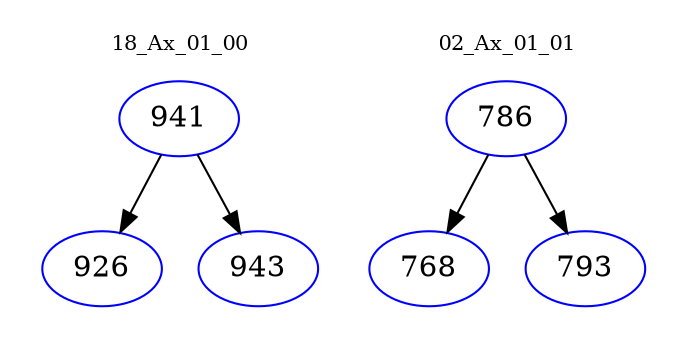 digraph{
subgraph cluster_0 {
color = white
label = "18_Ax_01_00";
fontsize=10;
T0_941 [label="941", color="blue"]
T0_941 -> T0_926 [color="black"]
T0_926 [label="926", color="blue"]
T0_941 -> T0_943 [color="black"]
T0_943 [label="943", color="blue"]
}
subgraph cluster_1 {
color = white
label = "02_Ax_01_01";
fontsize=10;
T1_786 [label="786", color="blue"]
T1_786 -> T1_768 [color="black"]
T1_768 [label="768", color="blue"]
T1_786 -> T1_793 [color="black"]
T1_793 [label="793", color="blue"]
}
}
